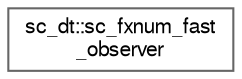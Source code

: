 digraph "Graphical Class Hierarchy"
{
 // LATEX_PDF_SIZE
  bgcolor="transparent";
  edge [fontname=FreeSans,fontsize=10,labelfontname=FreeSans,labelfontsize=10];
  node [fontname=FreeSans,fontsize=10,shape=box,height=0.2,width=0.4];
  rankdir="LR";
  Node0 [id="Node000000",label="sc_dt::sc_fxnum_fast\l_observer",height=0.2,width=0.4,color="grey40", fillcolor="white", style="filled",URL="$a01753.html",tooltip=" "];
}
